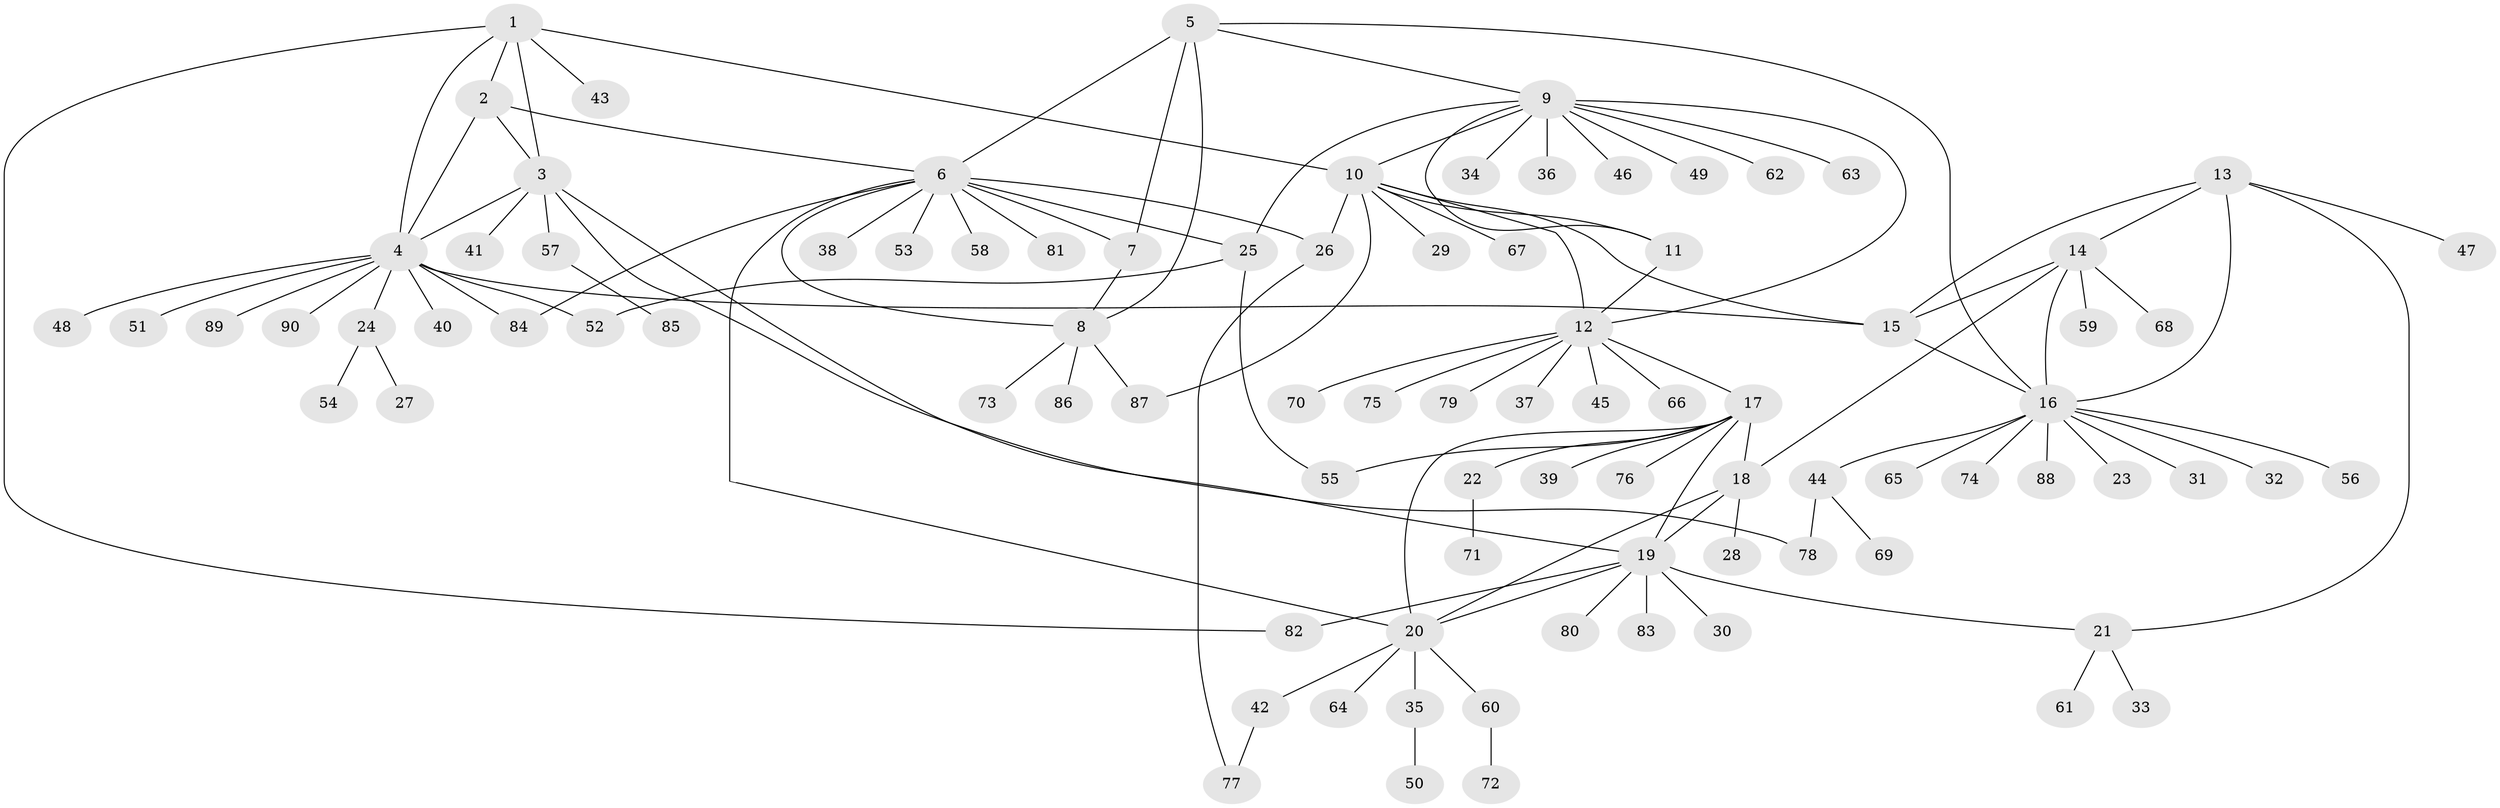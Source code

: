 // coarse degree distribution, {6: 0.06349206349206349, 4: 0.07936507936507936, 5: 0.031746031746031744, 11: 0.015873015873015872, 13: 0.015873015873015872, 3: 0.031746031746031744, 10: 0.031746031746031744, 9: 0.015873015873015872, 14: 0.015873015873015872, 2: 0.1111111111111111, 1: 0.5873015873015873}
// Generated by graph-tools (version 1.1) at 2025/19/03/04/25 18:19:29]
// undirected, 90 vertices, 120 edges
graph export_dot {
graph [start="1"]
  node [color=gray90,style=filled];
  1;
  2;
  3;
  4;
  5;
  6;
  7;
  8;
  9;
  10;
  11;
  12;
  13;
  14;
  15;
  16;
  17;
  18;
  19;
  20;
  21;
  22;
  23;
  24;
  25;
  26;
  27;
  28;
  29;
  30;
  31;
  32;
  33;
  34;
  35;
  36;
  37;
  38;
  39;
  40;
  41;
  42;
  43;
  44;
  45;
  46;
  47;
  48;
  49;
  50;
  51;
  52;
  53;
  54;
  55;
  56;
  57;
  58;
  59;
  60;
  61;
  62;
  63;
  64;
  65;
  66;
  67;
  68;
  69;
  70;
  71;
  72;
  73;
  74;
  75;
  76;
  77;
  78;
  79;
  80;
  81;
  82;
  83;
  84;
  85;
  86;
  87;
  88;
  89;
  90;
  1 -- 2;
  1 -- 3;
  1 -- 4;
  1 -- 10;
  1 -- 43;
  1 -- 82;
  2 -- 3;
  2 -- 4;
  2 -- 6;
  3 -- 4;
  3 -- 19;
  3 -- 41;
  3 -- 57;
  3 -- 78;
  4 -- 15;
  4 -- 24;
  4 -- 40;
  4 -- 48;
  4 -- 51;
  4 -- 52;
  4 -- 84;
  4 -- 89;
  4 -- 90;
  5 -- 6;
  5 -- 7;
  5 -- 8;
  5 -- 9;
  5 -- 16;
  6 -- 7;
  6 -- 8;
  6 -- 20;
  6 -- 25;
  6 -- 26;
  6 -- 38;
  6 -- 53;
  6 -- 58;
  6 -- 81;
  6 -- 84;
  7 -- 8;
  8 -- 73;
  8 -- 86;
  8 -- 87;
  9 -- 10;
  9 -- 11;
  9 -- 12;
  9 -- 25;
  9 -- 34;
  9 -- 36;
  9 -- 46;
  9 -- 49;
  9 -- 62;
  9 -- 63;
  10 -- 11;
  10 -- 12;
  10 -- 15;
  10 -- 26;
  10 -- 29;
  10 -- 67;
  10 -- 87;
  11 -- 12;
  12 -- 17;
  12 -- 37;
  12 -- 45;
  12 -- 66;
  12 -- 70;
  12 -- 75;
  12 -- 79;
  13 -- 14;
  13 -- 15;
  13 -- 16;
  13 -- 21;
  13 -- 47;
  14 -- 15;
  14 -- 16;
  14 -- 18;
  14 -- 59;
  14 -- 68;
  15 -- 16;
  16 -- 23;
  16 -- 31;
  16 -- 32;
  16 -- 44;
  16 -- 56;
  16 -- 65;
  16 -- 74;
  16 -- 88;
  17 -- 18;
  17 -- 19;
  17 -- 20;
  17 -- 22;
  17 -- 39;
  17 -- 55;
  17 -- 76;
  18 -- 19;
  18 -- 20;
  18 -- 28;
  19 -- 20;
  19 -- 21;
  19 -- 30;
  19 -- 80;
  19 -- 82;
  19 -- 83;
  20 -- 35;
  20 -- 42;
  20 -- 60;
  20 -- 64;
  21 -- 33;
  21 -- 61;
  22 -- 71;
  24 -- 27;
  24 -- 54;
  25 -- 52;
  25 -- 55;
  26 -- 77;
  35 -- 50;
  42 -- 77;
  44 -- 69;
  44 -- 78;
  57 -- 85;
  60 -- 72;
}
